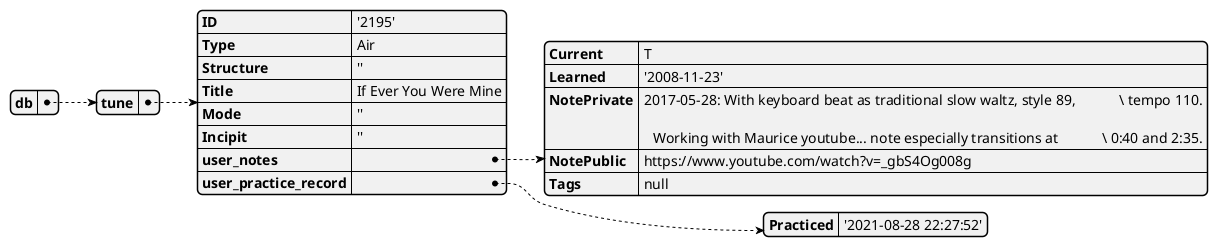 @startyaml
db:
    tune:
      ID: '2195'
      Type: Air
      Structure: ''
      Title: If Ever You Were Mine
      Mode: ''
      Incipit: ''

      user_notes:
          Current: T
          Learned: '2008-11-23'
          NotePrivate: "2017-05-28: With keyboard beat as traditional slow waltz, style 89,\
            \ tempo 110.\r\nWorking with Maurice youtube... note especially transitions at\
            \ 0:40 and 2:35."
          NotePublic: https://www.youtube.com/watch?v=_gbS4Og008g
          Tags: null

      user_practice_record:
        Practiced: '2021-08-28 22:27:52'



@endyaml